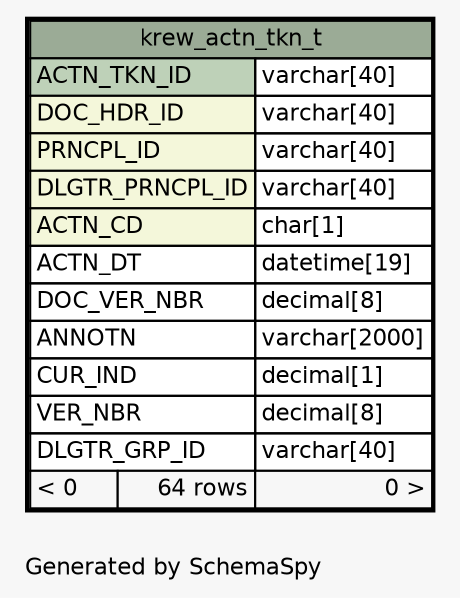 // dot 2.28.0 on Mac OS X 10.7.2
// SchemaSpy rev 590
digraph "oneDegreeRelationshipsDiagram" {
  graph [
    rankdir="RL"
    bgcolor="#f7f7f7"
    label="\nGenerated by SchemaSpy"
    labeljust="l"
    nodesep="0.18"
    ranksep="0.46"
    fontname="Helvetica"
    fontsize="11"
  ];
  node [
    fontname="Helvetica"
    fontsize="11"
    shape="plaintext"
  ];
  edge [
    arrowsize="0.8"
  ];
  "krew_actn_tkn_t" [
    label=<
    <TABLE BORDER="2" CELLBORDER="1" CELLSPACING="0" BGCOLOR="#ffffff">
      <TR><TD COLSPAN="3" BGCOLOR="#9bab96" ALIGN="CENTER">krew_actn_tkn_t</TD></TR>
      <TR><TD PORT="ACTN_TKN_ID" COLSPAN="2" BGCOLOR="#bed1b8" ALIGN="LEFT">ACTN_TKN_ID</TD><TD PORT="ACTN_TKN_ID.type" ALIGN="LEFT">varchar[40]</TD></TR>
      <TR><TD PORT="DOC_HDR_ID" COLSPAN="2" BGCOLOR="#f4f7da" ALIGN="LEFT">DOC_HDR_ID</TD><TD PORT="DOC_HDR_ID.type" ALIGN="LEFT">varchar[40]</TD></TR>
      <TR><TD PORT="PRNCPL_ID" COLSPAN="2" BGCOLOR="#f4f7da" ALIGN="LEFT">PRNCPL_ID</TD><TD PORT="PRNCPL_ID.type" ALIGN="LEFT">varchar[40]</TD></TR>
      <TR><TD PORT="DLGTR_PRNCPL_ID" COLSPAN="2" BGCOLOR="#f4f7da" ALIGN="LEFT">DLGTR_PRNCPL_ID</TD><TD PORT="DLGTR_PRNCPL_ID.type" ALIGN="LEFT">varchar[40]</TD></TR>
      <TR><TD PORT="ACTN_CD" COLSPAN="2" BGCOLOR="#f4f7da" ALIGN="LEFT">ACTN_CD</TD><TD PORT="ACTN_CD.type" ALIGN="LEFT">char[1]</TD></TR>
      <TR><TD PORT="ACTN_DT" COLSPAN="2" ALIGN="LEFT">ACTN_DT</TD><TD PORT="ACTN_DT.type" ALIGN="LEFT">datetime[19]</TD></TR>
      <TR><TD PORT="DOC_VER_NBR" COLSPAN="2" ALIGN="LEFT">DOC_VER_NBR</TD><TD PORT="DOC_VER_NBR.type" ALIGN="LEFT">decimal[8]</TD></TR>
      <TR><TD PORT="ANNOTN" COLSPAN="2" ALIGN="LEFT">ANNOTN</TD><TD PORT="ANNOTN.type" ALIGN="LEFT">varchar[2000]</TD></TR>
      <TR><TD PORT="CUR_IND" COLSPAN="2" ALIGN="LEFT">CUR_IND</TD><TD PORT="CUR_IND.type" ALIGN="LEFT">decimal[1]</TD></TR>
      <TR><TD PORT="VER_NBR" COLSPAN="2" ALIGN="LEFT">VER_NBR</TD><TD PORT="VER_NBR.type" ALIGN="LEFT">decimal[8]</TD></TR>
      <TR><TD PORT="DLGTR_GRP_ID" COLSPAN="2" ALIGN="LEFT">DLGTR_GRP_ID</TD><TD PORT="DLGTR_GRP_ID.type" ALIGN="LEFT">varchar[40]</TD></TR>
      <TR><TD ALIGN="LEFT" BGCOLOR="#f7f7f7">&lt; 0</TD><TD ALIGN="RIGHT" BGCOLOR="#f7f7f7">64 rows</TD><TD ALIGN="RIGHT" BGCOLOR="#f7f7f7">0 &gt;</TD></TR>
    </TABLE>>
    URL="krew_actn_tkn_t.html"
    tooltip="krew_actn_tkn_t"
  ];
}

